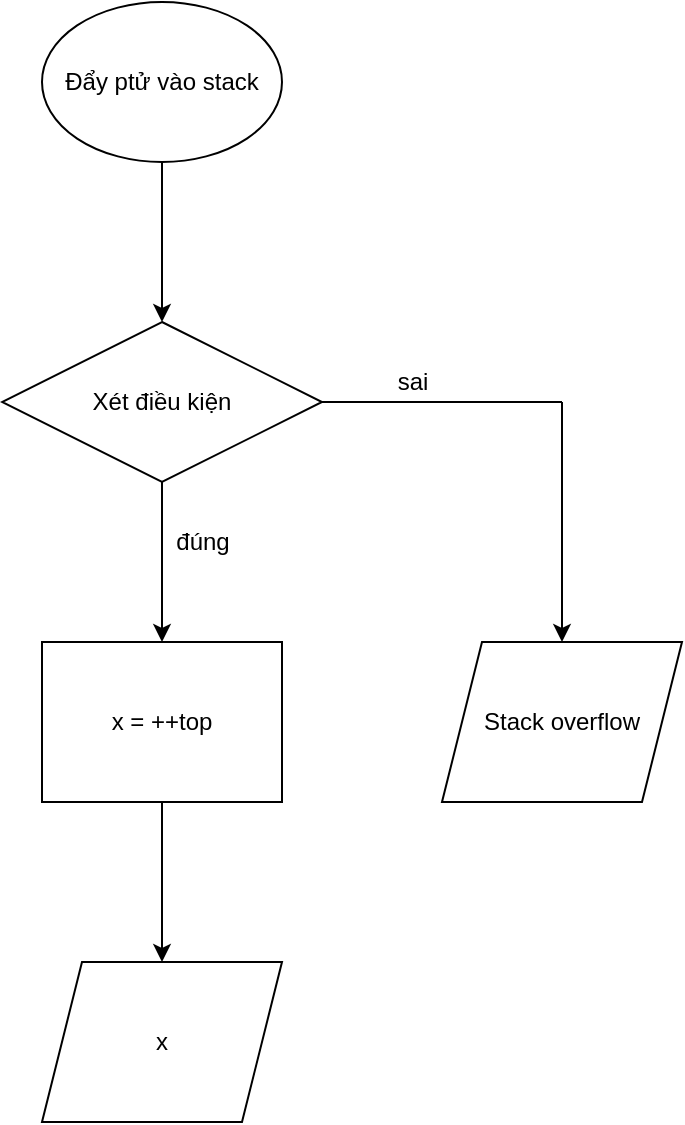 <mxfile version="15.9.1" type="github" pages="3"><diagram id="GN0DVrDik7rm__w85l7X" name="Page-1"><mxGraphModel dx="694" dy="731" grid="1" gridSize="10" guides="1" tooltips="1" connect="1" arrows="1" fold="1" page="1" pageScale="1" pageWidth="850" pageHeight="1100" math="0" shadow="0"><root><mxCell id="0"/><mxCell id="1" parent="0"/><mxCell id="VbWwTEZrUyAXR3J41muc-1" value="Đẩy ptử vào stack" style="ellipse;whiteSpace=wrap;html=1;" vertex="1" parent="1"><mxGeometry x="160" y="40" width="120" height="80" as="geometry"/></mxCell><mxCell id="VbWwTEZrUyAXR3J41muc-2" value="Xét điều kiện" style="rhombus;whiteSpace=wrap;html=1;" vertex="1" parent="1"><mxGeometry x="140" y="200" width="160" height="80" as="geometry"/></mxCell><mxCell id="VbWwTEZrUyAXR3J41muc-3" value="" style="endArrow=classic;html=1;rounded=0;exitX=0.5;exitY=1;exitDx=0;exitDy=0;entryX=0.5;entryY=0;entryDx=0;entryDy=0;" edge="1" parent="1" source="VbWwTEZrUyAXR3J41muc-1" target="VbWwTEZrUyAXR3J41muc-2"><mxGeometry width="50" height="50" relative="1" as="geometry"><mxPoint x="210" y="400" as="sourcePoint"/><mxPoint x="260" y="350" as="targetPoint"/></mxGeometry></mxCell><mxCell id="VbWwTEZrUyAXR3J41muc-4" value="x = ++top" style="rounded=0;whiteSpace=wrap;html=1;" vertex="1" parent="1"><mxGeometry x="160" y="360" width="120" height="80" as="geometry"/></mxCell><mxCell id="VbWwTEZrUyAXR3J41muc-5" value="" style="endArrow=classic;html=1;rounded=0;exitX=0.5;exitY=1;exitDx=0;exitDy=0;entryX=0.5;entryY=0;entryDx=0;entryDy=0;" edge="1" parent="1" source="VbWwTEZrUyAXR3J41muc-2" target="VbWwTEZrUyAXR3J41muc-4"><mxGeometry width="50" height="50" relative="1" as="geometry"><mxPoint x="210" y="400" as="sourcePoint"/><mxPoint x="260" y="350" as="targetPoint"/></mxGeometry></mxCell><mxCell id="VbWwTEZrUyAXR3J41muc-8" value="x" style="shape=parallelogram;perimeter=parallelogramPerimeter;whiteSpace=wrap;html=1;fixedSize=1;" vertex="1" parent="1"><mxGeometry x="160" y="520" width="120" height="80" as="geometry"/></mxCell><mxCell id="VbWwTEZrUyAXR3J41muc-13" value="" style="endArrow=none;html=1;rounded=0;exitX=1;exitY=0.5;exitDx=0;exitDy=0;" edge="1" parent="1" source="VbWwTEZrUyAXR3J41muc-2"><mxGeometry width="50" height="50" relative="1" as="geometry"><mxPoint x="250" y="400" as="sourcePoint"/><mxPoint x="420" y="240" as="targetPoint"/></mxGeometry></mxCell><mxCell id="VbWwTEZrUyAXR3J41muc-15" value="" style="endArrow=classic;html=1;rounded=0;exitX=0.5;exitY=1;exitDx=0;exitDy=0;entryX=0.5;entryY=0;entryDx=0;entryDy=0;" edge="1" parent="1" source="VbWwTEZrUyAXR3J41muc-4" target="VbWwTEZrUyAXR3J41muc-8"><mxGeometry width="50" height="50" relative="1" as="geometry"><mxPoint x="250" y="400" as="sourcePoint"/><mxPoint x="300" y="350" as="targetPoint"/></mxGeometry></mxCell><mxCell id="VbWwTEZrUyAXR3J41muc-17" value="&lt;div&gt;đúng&lt;/div&gt;" style="text;html=1;align=center;verticalAlign=middle;resizable=0;points=[];autosize=1;strokeColor=none;fillColor=none;" vertex="1" parent="1"><mxGeometry x="220" y="300" width="40" height="20" as="geometry"/></mxCell><mxCell id="VbWwTEZrUyAXR3J41muc-18" value="" style="endArrow=classic;html=1;rounded=0;entryX=0.5;entryY=0;entryDx=0;entryDy=0;" edge="1" parent="1"><mxGeometry width="50" height="50" relative="1" as="geometry"><mxPoint x="420" y="240" as="sourcePoint"/><mxPoint x="420" y="360" as="targetPoint"/></mxGeometry></mxCell><mxCell id="VbWwTEZrUyAXR3J41muc-19" value="Stack overflow" style="shape=parallelogram;perimeter=parallelogramPerimeter;whiteSpace=wrap;html=1;fixedSize=1;" vertex="1" parent="1"><mxGeometry x="360" y="360" width="120" height="80" as="geometry"/></mxCell><mxCell id="VbWwTEZrUyAXR3J41muc-22" value="&lt;div&gt;sai&lt;/div&gt;" style="text;html=1;align=center;verticalAlign=middle;resizable=0;points=[];autosize=1;strokeColor=none;fillColor=none;" vertex="1" parent="1"><mxGeometry x="330" y="220" width="30" height="20" as="geometry"/></mxCell></root></mxGraphModel></diagram><diagram id="24a_Yo6STNQNTwJfbzze" name="Page-2"><mxGraphModel dx="454" dy="776" grid="1" gridSize="10" guides="1" tooltips="1" connect="1" arrows="1" fold="1" page="1" pageScale="1" pageWidth="850" pageHeight="1100" math="0" shadow="0"><root><mxCell id="u7xtTT0hROI4AyINyZ1J-0"/><mxCell id="u7xtTT0hROI4AyINyZ1J-1" parent="u7xtTT0hROI4AyINyZ1J-0"/><mxCell id="rQsK1ZZGBBJ1eB9QKHEE-0" value="Xoá phần tử đỉnh trong stack" style="ellipse;whiteSpace=wrap;html=1;" vertex="1" parent="u7xtTT0hROI4AyINyZ1J-1"><mxGeometry x="160" y="40" width="120" height="80" as="geometry"/></mxCell><mxCell id="rQsK1ZZGBBJ1eB9QKHEE-1" value="Xét điều kiện" style="rhombus;whiteSpace=wrap;html=1;" vertex="1" parent="u7xtTT0hROI4AyINyZ1J-1"><mxGeometry x="140" y="200" width="160" height="80" as="geometry"/></mxCell><mxCell id="rQsK1ZZGBBJ1eB9QKHEE-2" value="" style="endArrow=classic;html=1;rounded=0;exitX=0.5;exitY=1;exitDx=0;exitDy=0;entryX=0.5;entryY=0;entryDx=0;entryDy=0;" edge="1" parent="u7xtTT0hROI4AyINyZ1J-1" source="rQsK1ZZGBBJ1eB9QKHEE-0" target="rQsK1ZZGBBJ1eB9QKHEE-1"><mxGeometry width="50" height="50" relative="1" as="geometry"><mxPoint x="210" y="400" as="sourcePoint"/><mxPoint x="260" y="350" as="targetPoint"/></mxGeometry></mxCell><mxCell id="rQsK1ZZGBBJ1eB9QKHEE-3" value="x = top - -" style="rounded=0;whiteSpace=wrap;html=1;" vertex="1" parent="u7xtTT0hROI4AyINyZ1J-1"><mxGeometry x="160" y="360" width="120" height="80" as="geometry"/></mxCell><mxCell id="rQsK1ZZGBBJ1eB9QKHEE-4" value="" style="endArrow=classic;html=1;rounded=0;exitX=0.5;exitY=1;exitDx=0;exitDy=0;entryX=0.5;entryY=0;entryDx=0;entryDy=0;" edge="1" parent="u7xtTT0hROI4AyINyZ1J-1" source="rQsK1ZZGBBJ1eB9QKHEE-1" target="rQsK1ZZGBBJ1eB9QKHEE-3"><mxGeometry width="50" height="50" relative="1" as="geometry"><mxPoint x="210" y="400" as="sourcePoint"/><mxPoint x="260" y="350" as="targetPoint"/></mxGeometry></mxCell><mxCell id="rQsK1ZZGBBJ1eB9QKHEE-5" value="x" style="shape=parallelogram;perimeter=parallelogramPerimeter;whiteSpace=wrap;html=1;fixedSize=1;" vertex="1" parent="u7xtTT0hROI4AyINyZ1J-1"><mxGeometry x="160" y="520" width="120" height="80" as="geometry"/></mxCell><mxCell id="rQsK1ZZGBBJ1eB9QKHEE-6" value="" style="endArrow=none;html=1;rounded=0;exitX=1;exitY=0.5;exitDx=0;exitDy=0;" edge="1" parent="u7xtTT0hROI4AyINyZ1J-1" source="rQsK1ZZGBBJ1eB9QKHEE-1"><mxGeometry width="50" height="50" relative="1" as="geometry"><mxPoint x="250" y="400" as="sourcePoint"/><mxPoint x="420" y="240" as="targetPoint"/></mxGeometry></mxCell><mxCell id="rQsK1ZZGBBJ1eB9QKHEE-7" value="" style="endArrow=classic;html=1;rounded=0;exitX=0.5;exitY=1;exitDx=0;exitDy=0;entryX=0.5;entryY=0;entryDx=0;entryDy=0;" edge="1" parent="u7xtTT0hROI4AyINyZ1J-1" source="rQsK1ZZGBBJ1eB9QKHEE-3" target="rQsK1ZZGBBJ1eB9QKHEE-5"><mxGeometry width="50" height="50" relative="1" as="geometry"><mxPoint x="250" y="400" as="sourcePoint"/><mxPoint x="300" y="350" as="targetPoint"/></mxGeometry></mxCell><mxCell id="rQsK1ZZGBBJ1eB9QKHEE-8" value="&lt;div&gt;đúng&lt;/div&gt;" style="text;html=1;align=center;verticalAlign=middle;resizable=0;points=[];autosize=1;strokeColor=none;fillColor=none;" vertex="1" parent="u7xtTT0hROI4AyINyZ1J-1"><mxGeometry x="220" y="300" width="40" height="20" as="geometry"/></mxCell><mxCell id="rQsK1ZZGBBJ1eB9QKHEE-9" value="" style="endArrow=classic;html=1;rounded=0;entryX=0.5;entryY=0;entryDx=0;entryDy=0;" edge="1" parent="u7xtTT0hROI4AyINyZ1J-1"><mxGeometry width="50" height="50" relative="1" as="geometry"><mxPoint x="420" y="240" as="sourcePoint"/><mxPoint x="420" y="360" as="targetPoint"/></mxGeometry></mxCell><mxCell id="rQsK1ZZGBBJ1eB9QKHEE-10" value="Stack underflow" style="shape=parallelogram;perimeter=parallelogramPerimeter;whiteSpace=wrap;html=1;fixedSize=1;" vertex="1" parent="u7xtTT0hROI4AyINyZ1J-1"><mxGeometry x="360" y="360" width="120" height="80" as="geometry"/></mxCell><mxCell id="rQsK1ZZGBBJ1eB9QKHEE-11" value="&lt;div&gt;sai&lt;/div&gt;" style="text;html=1;align=center;verticalAlign=middle;resizable=0;points=[];autosize=1;strokeColor=none;fillColor=none;" vertex="1" parent="u7xtTT0hROI4AyINyZ1J-1"><mxGeometry x="330" y="220" width="30" height="20" as="geometry"/></mxCell></root></mxGraphModel></diagram><diagram id="2ZGzeNEfg_c2Qr8uwIGB" name="Page-3"><mxGraphModel dx="454" dy="776" grid="1" gridSize="10" guides="1" tooltips="1" connect="1" arrows="1" fold="1" page="1" pageScale="1" pageWidth="850" pageHeight="1100" math="0" shadow="0"><root><mxCell id="pyPQczk3pTLO3La0kkWV-0"/><mxCell id="pyPQczk3pTLO3La0kkWV-1" parent="pyPQczk3pTLO3La0kkWV-0"/><mxCell id="pyPQczk3pTLO3La0kkWV-2" value="Kiểm tra phần tử đỉnh của stack" style="ellipse;whiteSpace=wrap;html=1;" vertex="1" parent="pyPQczk3pTLO3La0kkWV-1"><mxGeometry x="160" y="40" width="120" height="80" as="geometry"/></mxCell><mxCell id="pyPQczk3pTLO3La0kkWV-3" value="Xét điều kiện" style="rhombus;whiteSpace=wrap;html=1;" vertex="1" parent="pyPQczk3pTLO3La0kkWV-1"><mxGeometry x="140" y="200" width="160" height="80" as="geometry"/></mxCell><mxCell id="pyPQczk3pTLO3La0kkWV-4" value="" style="endArrow=classic;html=1;rounded=0;exitX=0.5;exitY=1;exitDx=0;exitDy=0;entryX=0.5;entryY=0;entryDx=0;entryDy=0;" edge="1" parent="pyPQczk3pTLO3La0kkWV-1" source="pyPQczk3pTLO3La0kkWV-2" target="pyPQczk3pTLO3La0kkWV-3"><mxGeometry width="50" height="50" relative="1" as="geometry"><mxPoint x="210" y="400" as="sourcePoint"/><mxPoint x="260" y="350" as="targetPoint"/></mxGeometry></mxCell><mxCell id="pyPQczk3pTLO3La0kkWV-5" value="x = top " style="rounded=0;whiteSpace=wrap;html=1;" vertex="1" parent="pyPQczk3pTLO3La0kkWV-1"><mxGeometry x="160" y="360" width="120" height="80" as="geometry"/></mxCell><mxCell id="pyPQczk3pTLO3La0kkWV-6" value="" style="endArrow=classic;html=1;rounded=0;exitX=0.5;exitY=1;exitDx=0;exitDy=0;entryX=0.5;entryY=0;entryDx=0;entryDy=0;" edge="1" parent="pyPQczk3pTLO3La0kkWV-1" source="pyPQczk3pTLO3La0kkWV-3" target="pyPQczk3pTLO3La0kkWV-5"><mxGeometry width="50" height="50" relative="1" as="geometry"><mxPoint x="210" y="400" as="sourcePoint"/><mxPoint x="260" y="350" as="targetPoint"/></mxGeometry></mxCell><mxCell id="pyPQczk3pTLO3La0kkWV-7" value="x" style="shape=parallelogram;perimeter=parallelogramPerimeter;whiteSpace=wrap;html=1;fixedSize=1;" vertex="1" parent="pyPQczk3pTLO3La0kkWV-1"><mxGeometry x="160" y="520" width="120" height="80" as="geometry"/></mxCell><mxCell id="pyPQczk3pTLO3La0kkWV-8" value="" style="endArrow=none;html=1;rounded=0;exitX=1;exitY=0.5;exitDx=0;exitDy=0;" edge="1" parent="pyPQczk3pTLO3La0kkWV-1" source="pyPQczk3pTLO3La0kkWV-3"><mxGeometry width="50" height="50" relative="1" as="geometry"><mxPoint x="250" y="400" as="sourcePoint"/><mxPoint x="420" y="240" as="targetPoint"/></mxGeometry></mxCell><mxCell id="pyPQczk3pTLO3La0kkWV-9" value="" style="endArrow=classic;html=1;rounded=0;exitX=0.5;exitY=1;exitDx=0;exitDy=0;entryX=0.5;entryY=0;entryDx=0;entryDy=0;" edge="1" parent="pyPQczk3pTLO3La0kkWV-1" source="pyPQczk3pTLO3La0kkWV-5" target="pyPQczk3pTLO3La0kkWV-7"><mxGeometry width="50" height="50" relative="1" as="geometry"><mxPoint x="250" y="400" as="sourcePoint"/><mxPoint x="300" y="350" as="targetPoint"/></mxGeometry></mxCell><mxCell id="pyPQczk3pTLO3La0kkWV-10" value="&lt;div&gt;đúng&lt;/div&gt;" style="text;html=1;align=center;verticalAlign=middle;resizable=0;points=[];autosize=1;strokeColor=none;fillColor=none;" vertex="1" parent="pyPQczk3pTLO3La0kkWV-1"><mxGeometry x="220" y="300" width="40" height="20" as="geometry"/></mxCell><mxCell id="pyPQczk3pTLO3La0kkWV-11" value="" style="endArrow=classic;html=1;rounded=0;entryX=0.5;entryY=0;entryDx=0;entryDy=0;" edge="1" parent="pyPQczk3pTLO3La0kkWV-1"><mxGeometry width="50" height="50" relative="1" as="geometry"><mxPoint x="420" y="240" as="sourcePoint"/><mxPoint x="420" y="360" as="targetPoint"/></mxGeometry></mxCell><mxCell id="pyPQczk3pTLO3La0kkWV-12" value="Stack is empty" style="shape=parallelogram;perimeter=parallelogramPerimeter;whiteSpace=wrap;html=1;fixedSize=1;" vertex="1" parent="pyPQczk3pTLO3La0kkWV-1"><mxGeometry x="360" y="360" width="120" height="80" as="geometry"/></mxCell><mxCell id="pyPQczk3pTLO3La0kkWV-13" value="&lt;div&gt;sai&lt;/div&gt;" style="text;html=1;align=center;verticalAlign=middle;resizable=0;points=[];autosize=1;strokeColor=none;fillColor=none;" vertex="1" parent="pyPQczk3pTLO3La0kkWV-1"><mxGeometry x="330" y="220" width="30" height="20" as="geometry"/></mxCell></root></mxGraphModel></diagram></mxfile>